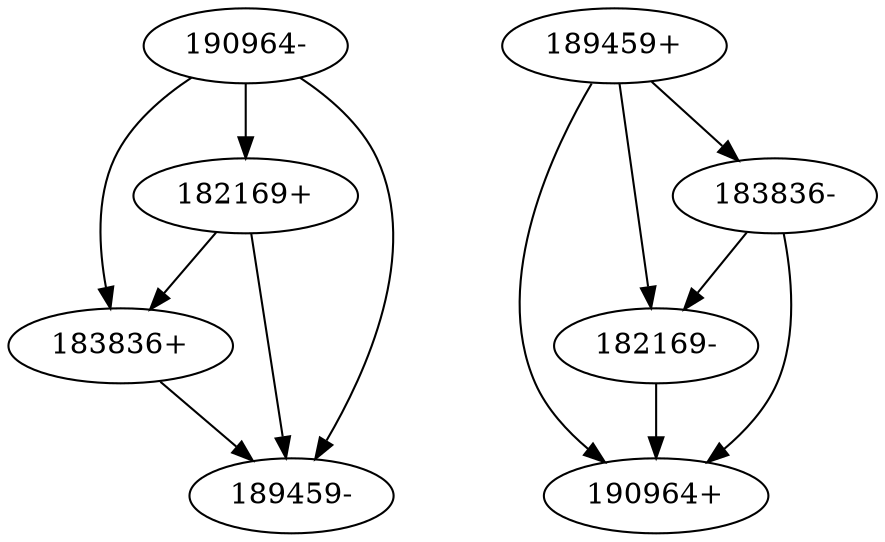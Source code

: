 digraph G {
graph [scaf_num=None]
"183836+" [l=13589]
"190964+" [l=36887]
"182169+" [l=17429]
"189459-" [l=21956]
"182169-" [l=17429]
"190964-" [l=36887]
"183836-" [l=13589]
"189459+" [l=21956]
"183836+" -> "189459-" [d=89 e=100 n=17]
"189459+" -> "183836-" [d=89 e=100 n=17]
"189459+" -> "182169-" [d=13905 e=100 n=8]
"189459+" -> "190964+" [d=32381 e=100 n=1]
"182169+" -> "189459-" [d=13905 e=100 n=8]
"182169+" -> "183836+" [d=448 e=100 n=25]
"190964-" -> "189459-" [d=32381 e=100 n=1]
"190964-" -> "183836+" [d=18841 e=100 n=2]
"190964-" -> "182169+" [d=1293 e=100 n=13]
"183836-" -> "182169-" [d=448 e=100 n=25]
"183836-" -> "190964+" [d=18841 e=100 n=2]
"182169-" -> "190964+" [d=1293 e=100 n=13]
}
